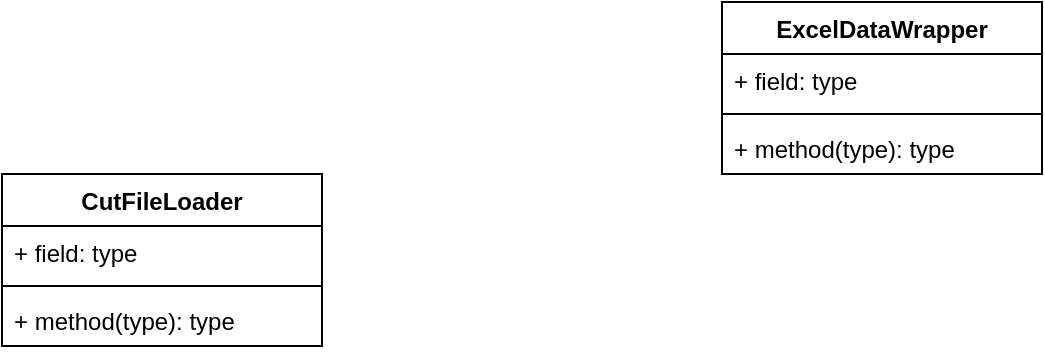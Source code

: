 <mxfile version="22.1.16" type="device">
  <diagram name="Page-1" id="vDy8FKKkWsojjG1RDzf5">
    <mxGraphModel dx="1414" dy="856" grid="1" gridSize="10" guides="1" tooltips="1" connect="1" arrows="1" fold="1" page="1" pageScale="1" pageWidth="3300" pageHeight="4681" math="0" shadow="0">
      <root>
        <mxCell id="0" />
        <mxCell id="1" parent="0" />
        <mxCell id="v-pCWJpPtzPc-9zOECgq-1" value="CutFileLoader&lt;br&gt;" style="swimlane;fontStyle=1;align=center;verticalAlign=top;childLayout=stackLayout;horizontal=1;startSize=26;horizontalStack=0;resizeParent=1;resizeParentMax=0;resizeLast=0;collapsible=1;marginBottom=0;whiteSpace=wrap;html=1;" parent="1" vertex="1">
          <mxGeometry x="400" y="350" width="160" height="86" as="geometry" />
        </mxCell>
        <mxCell id="v-pCWJpPtzPc-9zOECgq-2" value="+ field: type" style="text;strokeColor=none;fillColor=none;align=left;verticalAlign=top;spacingLeft=4;spacingRight=4;overflow=hidden;rotatable=0;points=[[0,0.5],[1,0.5]];portConstraint=eastwest;whiteSpace=wrap;html=1;" parent="v-pCWJpPtzPc-9zOECgq-1" vertex="1">
          <mxGeometry y="26" width="160" height="26" as="geometry" />
        </mxCell>
        <mxCell id="v-pCWJpPtzPc-9zOECgq-3" value="" style="line;strokeWidth=1;fillColor=none;align=left;verticalAlign=middle;spacingTop=-1;spacingLeft=3;spacingRight=3;rotatable=0;labelPosition=right;points=[];portConstraint=eastwest;strokeColor=inherit;" parent="v-pCWJpPtzPc-9zOECgq-1" vertex="1">
          <mxGeometry y="52" width="160" height="8" as="geometry" />
        </mxCell>
        <mxCell id="v-pCWJpPtzPc-9zOECgq-4" value="+ method(type): type" style="text;strokeColor=none;fillColor=none;align=left;verticalAlign=top;spacingLeft=4;spacingRight=4;overflow=hidden;rotatable=0;points=[[0,0.5],[1,0.5]];portConstraint=eastwest;whiteSpace=wrap;html=1;" parent="v-pCWJpPtzPc-9zOECgq-1" vertex="1">
          <mxGeometry y="60" width="160" height="26" as="geometry" />
        </mxCell>
        <mxCell id="cLcs_M3EtossmrVFGKt8-1" value="ExcelDataWrapper" style="swimlane;fontStyle=1;align=center;verticalAlign=top;childLayout=stackLayout;horizontal=1;startSize=26;horizontalStack=0;resizeParent=1;resizeParentMax=0;resizeLast=0;collapsible=1;marginBottom=0;whiteSpace=wrap;html=1;" parent="1" vertex="1">
          <mxGeometry x="760" y="264" width="160" height="86" as="geometry" />
        </mxCell>
        <mxCell id="cLcs_M3EtossmrVFGKt8-2" value="+ field: type" style="text;strokeColor=none;fillColor=none;align=left;verticalAlign=top;spacingLeft=4;spacingRight=4;overflow=hidden;rotatable=0;points=[[0,0.5],[1,0.5]];portConstraint=eastwest;whiteSpace=wrap;html=1;" parent="cLcs_M3EtossmrVFGKt8-1" vertex="1">
          <mxGeometry y="26" width="160" height="26" as="geometry" />
        </mxCell>
        <mxCell id="cLcs_M3EtossmrVFGKt8-3" value="" style="line;strokeWidth=1;fillColor=none;align=left;verticalAlign=middle;spacingTop=-1;spacingLeft=3;spacingRight=3;rotatable=0;labelPosition=right;points=[];portConstraint=eastwest;strokeColor=inherit;" parent="cLcs_M3EtossmrVFGKt8-1" vertex="1">
          <mxGeometry y="52" width="160" height="8" as="geometry" />
        </mxCell>
        <mxCell id="cLcs_M3EtossmrVFGKt8-4" value="+ method(type): type" style="text;strokeColor=none;fillColor=none;align=left;verticalAlign=top;spacingLeft=4;spacingRight=4;overflow=hidden;rotatable=0;points=[[0,0.5],[1,0.5]];portConstraint=eastwest;whiteSpace=wrap;html=1;" parent="cLcs_M3EtossmrVFGKt8-1" vertex="1">
          <mxGeometry y="60" width="160" height="26" as="geometry" />
        </mxCell>
      </root>
    </mxGraphModel>
  </diagram>
</mxfile>
